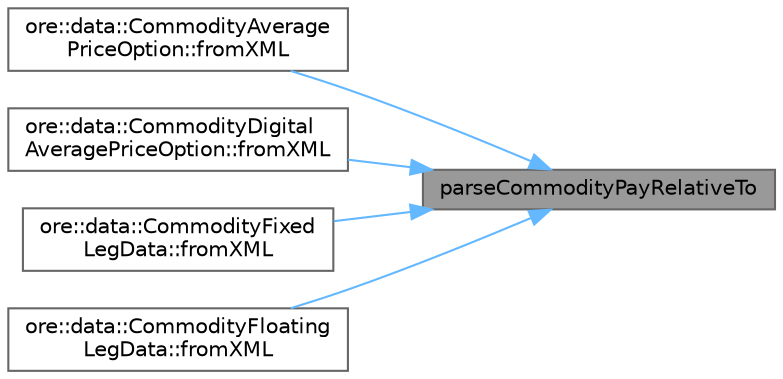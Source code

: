 digraph "parseCommodityPayRelativeTo"
{
 // INTERACTIVE_SVG=YES
 // LATEX_PDF_SIZE
  bgcolor="transparent";
  edge [fontname=Helvetica,fontsize=10,labelfontname=Helvetica,labelfontsize=10];
  node [fontname=Helvetica,fontsize=10,shape=box,height=0.2,width=0.4];
  rankdir="RL";
  Node1 [label="parseCommodityPayRelativeTo",height=0.2,width=0.4,color="gray40", fillcolor="grey60", style="filled", fontcolor="black",tooltip=" "];
  Node1 -> Node2 [dir="back",color="steelblue1",style="solid"];
  Node2 [label="ore::data::CommodityAverage\lPriceOption::fromXML",height=0.2,width=0.4,color="grey40", fillcolor="white", style="filled",URL="$classore_1_1data_1_1_commodity_average_price_option.html#a510baf06568510646decfeaf1753e526",tooltip=" "];
  Node1 -> Node3 [dir="back",color="steelblue1",style="solid"];
  Node3 [label="ore::data::CommodityDigital\lAveragePriceOption::fromXML",height=0.2,width=0.4,color="grey40", fillcolor="white", style="filled",URL="$classore_1_1data_1_1_commodity_digital_average_price_option.html#a510baf06568510646decfeaf1753e526",tooltip=" "];
  Node1 -> Node4 [dir="back",color="steelblue1",style="solid"];
  Node4 [label="ore::data::CommodityFixed\lLegData::fromXML",height=0.2,width=0.4,color="grey40", fillcolor="white", style="filled",URL="$classore_1_1data_1_1_commodity_fixed_leg_data.html#a510baf06568510646decfeaf1753e526",tooltip=" "];
  Node1 -> Node5 [dir="back",color="steelblue1",style="solid"];
  Node5 [label="ore::data::CommodityFloating\lLegData::fromXML",height=0.2,width=0.4,color="grey40", fillcolor="white", style="filled",URL="$classore_1_1data_1_1_commodity_floating_leg_data.html#a510baf06568510646decfeaf1753e526",tooltip=" "];
}

